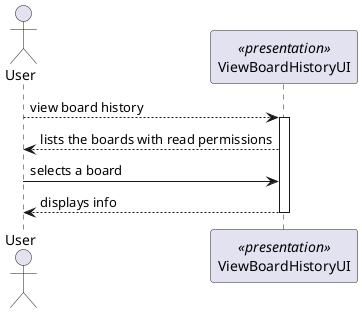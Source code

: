 @startuml
'http://plantuml.com/skinparam.html
skinparam handwritten false
skinparam packageStyle rect
skinparam defaultFontName FG Virgil
skinparam shadowing false

actor User as Actor
participant ViewBoardHistoryUI as UI <<presentation>>




Actor --> UI: view board history
activate UI

UI --> Actor: lists the boards with read permissions
Actor -> UI: selects a board
         UI --> Actor : displays info
deactivate UI
@enduml